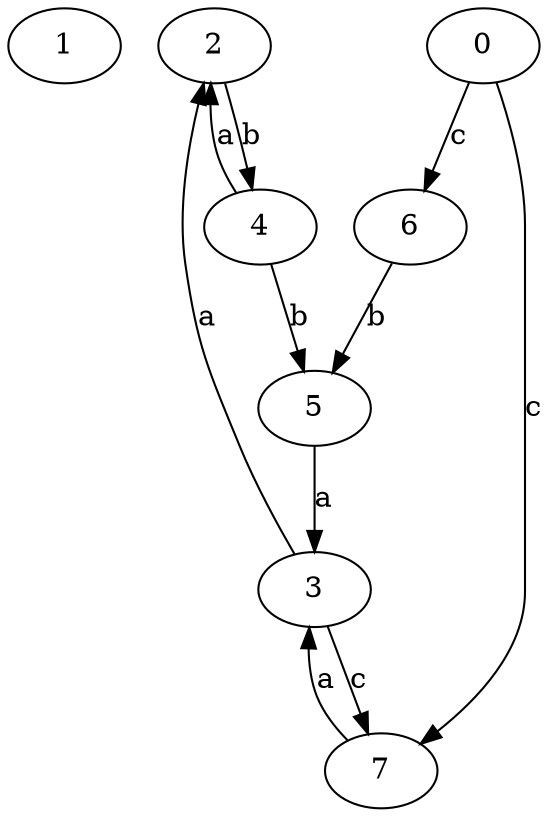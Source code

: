 strict digraph  {
1;
2;
3;
4;
5;
0;
6;
7;
2 -> 4  [label=b];
3 -> 2  [label=a];
3 -> 7  [label=c];
4 -> 2  [label=a];
4 -> 5  [label=b];
5 -> 3  [label=a];
0 -> 6  [label=c];
0 -> 7  [label=c];
6 -> 5  [label=b];
7 -> 3  [label=a];
}
